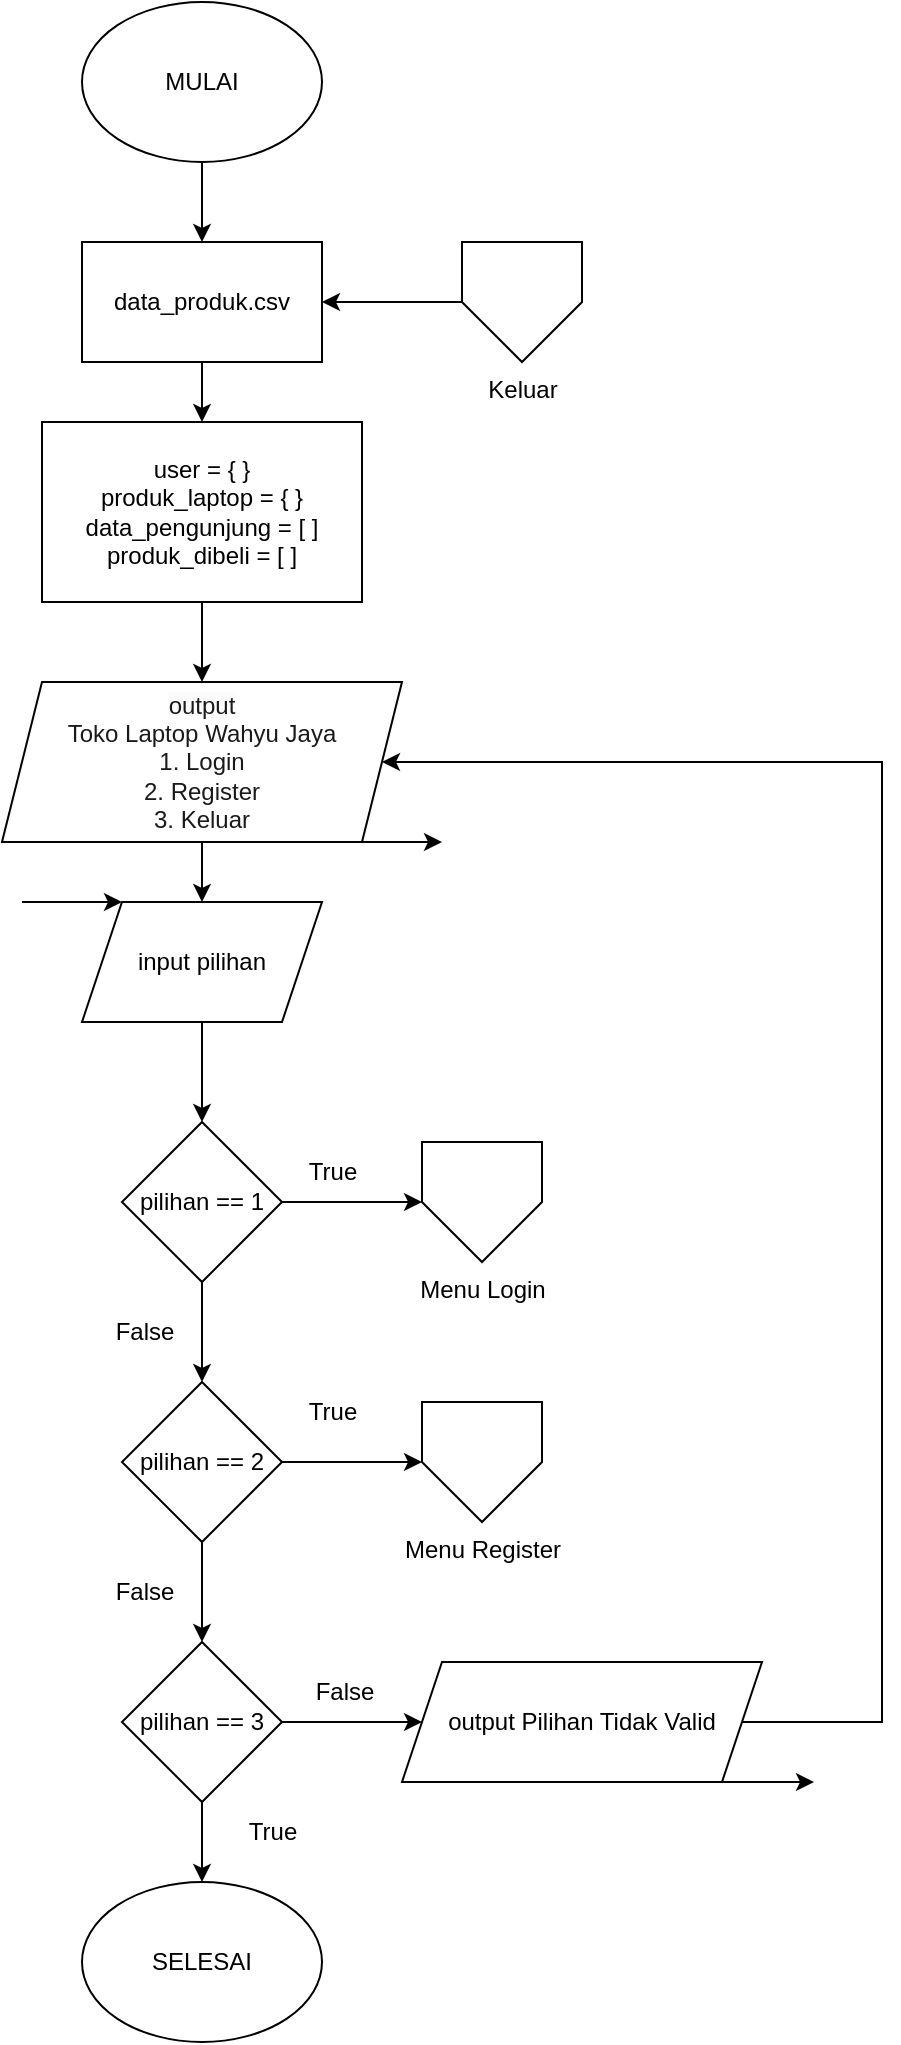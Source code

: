 <mxfile version="24.7.17" pages="5">
  <diagram id="Ppepw3-LbPvcImjnNrbY" name="Menu">
    <mxGraphModel dx="1434" dy="884" grid="1" gridSize="10" guides="1" tooltips="1" connect="1" arrows="1" fold="1" page="1" pageScale="1" pageWidth="827" pageHeight="1169" math="0" shadow="0">
      <root>
        <mxCell id="0" />
        <mxCell id="1" parent="0" />
        <mxCell id="YxrnEPGJCgeZDMKolP0I-2" value="" style="edgeStyle=orthogonalEdgeStyle;rounded=0;orthogonalLoop=1;jettySize=auto;html=1;" parent="1" source="9Ojk0m09XLGLgHVHWgcb-1" target="YxrnEPGJCgeZDMKolP0I-1" edge="1">
          <mxGeometry relative="1" as="geometry" />
        </mxCell>
        <mxCell id="9Ojk0m09XLGLgHVHWgcb-1" value="MULAI" style="ellipse;whiteSpace=wrap;html=1;" parent="1" vertex="1">
          <mxGeometry x="234" y="70" width="120" height="80" as="geometry" />
        </mxCell>
        <mxCell id="YxrnEPGJCgeZDMKolP0I-4" value="" style="edgeStyle=orthogonalEdgeStyle;rounded=0;orthogonalLoop=1;jettySize=auto;html=1;" parent="1" source="YxrnEPGJCgeZDMKolP0I-1" target="YxrnEPGJCgeZDMKolP0I-3" edge="1">
          <mxGeometry relative="1" as="geometry" />
        </mxCell>
        <mxCell id="YxrnEPGJCgeZDMKolP0I-1" value="data_produk.csv" style="whiteSpace=wrap;html=1;" parent="1" vertex="1">
          <mxGeometry x="234" y="190" width="120" height="60" as="geometry" />
        </mxCell>
        <mxCell id="Z30olItpPF97S_K4p14k-2" value="" style="edgeStyle=orthogonalEdgeStyle;rounded=0;orthogonalLoop=1;jettySize=auto;html=1;" parent="1" source="YxrnEPGJCgeZDMKolP0I-3" target="Z30olItpPF97S_K4p14k-1" edge="1">
          <mxGeometry relative="1" as="geometry" />
        </mxCell>
        <mxCell id="YxrnEPGJCgeZDMKolP0I-3" value="user = { }&lt;br&gt;produk_laptop = { }&lt;br&gt;data_pengunjung = [ ]&lt;br&gt;produk_dibeli = [ ]" style="whiteSpace=wrap;html=1;" parent="1" vertex="1">
          <mxGeometry x="214" y="280" width="160" height="90" as="geometry" />
        </mxCell>
        <mxCell id="Z30olItpPF97S_K4p14k-4" value="" style="edgeStyle=orthogonalEdgeStyle;rounded=0;orthogonalLoop=1;jettySize=auto;html=1;" parent="1" source="Z30olItpPF97S_K4p14k-1" target="Z30olItpPF97S_K4p14k-3" edge="1">
          <mxGeometry relative="1" as="geometry" />
        </mxCell>
        <mxCell id="Z30olItpPF97S_K4p14k-1" value="&lt;div&gt;&lt;span style=&quot;color: rgb(26, 26, 26); font-family: Helvetica; font-size: 12px; font-style: normal; font-variant-ligatures: normal; font-variant-caps: normal; font-weight: 400; letter-spacing: normal; orphans: 2; text-align: center; text-indent: 0px; text-transform: none; widows: 2; word-spacing: 0px; -webkit-text-stroke-width: 0px; white-space: normal; background-color: rgb(251, 251, 251); text-decoration-thickness: initial; text-decoration-style: initial; text-decoration-color: initial; display: inline !important; float: none;&quot;&gt;output&lt;/span&gt;&lt;/div&gt;&lt;font color=&quot;#1a1a1a&quot;&gt;Toko Laptop Wahyu Jaya&lt;/font&gt;&lt;div&gt;&lt;font color=&quot;#1a1a1a&quot;&gt;1. Login&lt;/font&gt;&lt;/div&gt;&lt;div&gt;&lt;font color=&quot;#1a1a1a&quot;&gt;2. Register&lt;/font&gt;&lt;/div&gt;&lt;div&gt;&lt;font color=&quot;#1a1a1a&quot;&gt;3. Keluar&lt;/font&gt;&lt;/div&gt;" style="shape=parallelogram;perimeter=parallelogramPerimeter;whiteSpace=wrap;html=1;fixedSize=1;" parent="1" vertex="1">
          <mxGeometry x="194" y="410" width="200" height="80" as="geometry" />
        </mxCell>
        <mxCell id="6q-vh6KvoyNKzz8FKpHc-2" value="" style="edgeStyle=orthogonalEdgeStyle;rounded=0;orthogonalLoop=1;jettySize=auto;html=1;" parent="1" source="Z30olItpPF97S_K4p14k-3" target="6q-vh6KvoyNKzz8FKpHc-1" edge="1">
          <mxGeometry relative="1" as="geometry" />
        </mxCell>
        <mxCell id="Z30olItpPF97S_K4p14k-3" value="input pilihan" style="shape=parallelogram;perimeter=parallelogramPerimeter;whiteSpace=wrap;html=1;fixedSize=1;" parent="1" vertex="1">
          <mxGeometry x="234" y="520" width="120" height="60" as="geometry" />
        </mxCell>
        <mxCell id="6q-vh6KvoyNKzz8FKpHc-4" value="" style="edgeStyle=orthogonalEdgeStyle;rounded=0;orthogonalLoop=1;jettySize=auto;html=1;" parent="1" source="6q-vh6KvoyNKzz8FKpHc-1" target="6q-vh6KvoyNKzz8FKpHc-3" edge="1">
          <mxGeometry relative="1" as="geometry" />
        </mxCell>
        <mxCell id="_hfp5p9_wgSst-YcGQoe-7" style="edgeStyle=orthogonalEdgeStyle;rounded=0;orthogonalLoop=1;jettySize=auto;html=1;entryX=0;entryY=0.5;entryDx=0;entryDy=0;" parent="1" source="6q-vh6KvoyNKzz8FKpHc-1" target="_hfp5p9_wgSst-YcGQoe-1" edge="1">
          <mxGeometry relative="1" as="geometry" />
        </mxCell>
        <mxCell id="6q-vh6KvoyNKzz8FKpHc-1" value="pilihan == 1" style="rhombus;whiteSpace=wrap;html=1;" parent="1" vertex="1">
          <mxGeometry x="254" y="630" width="80" height="80" as="geometry" />
        </mxCell>
        <mxCell id="6q-vh6KvoyNKzz8FKpHc-6" value="" style="edgeStyle=orthogonalEdgeStyle;rounded=0;orthogonalLoop=1;jettySize=auto;html=1;" parent="1" source="6q-vh6KvoyNKzz8FKpHc-3" target="6q-vh6KvoyNKzz8FKpHc-5" edge="1">
          <mxGeometry relative="1" as="geometry" />
        </mxCell>
        <mxCell id="_hfp5p9_wgSst-YcGQoe-9" value="" style="edgeStyle=orthogonalEdgeStyle;rounded=0;orthogonalLoop=1;jettySize=auto;html=1;" parent="1" source="6q-vh6KvoyNKzz8FKpHc-3" target="_hfp5p9_wgSst-YcGQoe-2" edge="1">
          <mxGeometry relative="1" as="geometry" />
        </mxCell>
        <mxCell id="6q-vh6KvoyNKzz8FKpHc-3" value="pilihan == 2" style="rhombus;whiteSpace=wrap;html=1;" parent="1" vertex="1">
          <mxGeometry x="254" y="760" width="80" height="80" as="geometry" />
        </mxCell>
        <mxCell id="Qn4LqlPPCp_WEiM8b9J_-2" style="edgeStyle=orthogonalEdgeStyle;rounded=0;orthogonalLoop=1;jettySize=auto;html=1;entryX=0.5;entryY=0;entryDx=0;entryDy=0;" parent="1" source="6q-vh6KvoyNKzz8FKpHc-5" target="Qn4LqlPPCp_WEiM8b9J_-1" edge="1">
          <mxGeometry relative="1" as="geometry" />
        </mxCell>
        <mxCell id="_hfp5p9_wgSst-YcGQoe-6" value="" style="edgeStyle=orthogonalEdgeStyle;rounded=0;orthogonalLoop=1;jettySize=auto;html=1;" parent="1" source="6q-vh6KvoyNKzz8FKpHc-5" target="_hfp5p9_wgSst-YcGQoe-5" edge="1">
          <mxGeometry relative="1" as="geometry" />
        </mxCell>
        <mxCell id="6q-vh6KvoyNKzz8FKpHc-5" value="pilihan == 3" style="rhombus;whiteSpace=wrap;html=1;" parent="1" vertex="1">
          <mxGeometry x="254" y="890" width="80" height="80" as="geometry" />
        </mxCell>
        <mxCell id="Qn4LqlPPCp_WEiM8b9J_-1" value="SELESAI" style="ellipse;whiteSpace=wrap;html=1;" parent="1" vertex="1">
          <mxGeometry x="234" y="1010" width="120" height="80" as="geometry" />
        </mxCell>
        <UserObject label="Menu Login" link="data:page/id,aXX_3uRQS0c1dJJXeaqK" id="_hfp5p9_wgSst-YcGQoe-1">
          <mxCell style="verticalLabelPosition=bottom;verticalAlign=top;html=1;shape=offPageConnector;rounded=0;size=0.5;" parent="1" vertex="1">
            <mxGeometry x="404" y="640" width="60" height="60" as="geometry" />
          </mxCell>
        </UserObject>
        <UserObject label="Menu Register" link="data:page/id,Q6nAseuVgtJ2-05lgFqx" id="_hfp5p9_wgSst-YcGQoe-2">
          <mxCell style="verticalLabelPosition=bottom;verticalAlign=top;html=1;shape=offPageConnector;rounded=0;size=0.5;" parent="1" vertex="1">
            <mxGeometry x="404" y="770" width="60" height="60" as="geometry" />
          </mxCell>
        </UserObject>
        <mxCell id="_hfp5p9_wgSst-YcGQoe-14" style="edgeStyle=orthogonalEdgeStyle;rounded=0;orthogonalLoop=1;jettySize=auto;html=1;entryX=1;entryY=0.5;entryDx=0;entryDy=0;" parent="1" source="_hfp5p9_wgSst-YcGQoe-5" target="Z30olItpPF97S_K4p14k-1" edge="1">
          <mxGeometry relative="1" as="geometry">
            <Array as="points">
              <mxPoint x="634" y="930" />
              <mxPoint x="634" y="450" />
            </Array>
          </mxGeometry>
        </mxCell>
        <mxCell id="_hfp5p9_wgSst-YcGQoe-5" value="output Pilihan Tidak Valid" style="shape=parallelogram;perimeter=parallelogramPerimeter;whiteSpace=wrap;html=1;fixedSize=1;" parent="1" vertex="1">
          <mxGeometry x="394" y="900" width="180" height="60" as="geometry" />
        </mxCell>
        <mxCell id="_hfp5p9_wgSst-YcGQoe-11" value="" style="edgeStyle=orthogonalEdgeStyle;rounded=0;orthogonalLoop=1;jettySize=auto;html=1;" parent="1" source="_hfp5p9_wgSst-YcGQoe-10" target="YxrnEPGJCgeZDMKolP0I-1" edge="1">
          <mxGeometry relative="1" as="geometry" />
        </mxCell>
        <mxCell id="_hfp5p9_wgSst-YcGQoe-10" value="Keluar" style="verticalLabelPosition=bottom;verticalAlign=top;html=1;shape=offPageConnector;rounded=0;size=0.5;" parent="1" vertex="1">
          <mxGeometry x="424" y="190" width="60" height="60" as="geometry" />
        </mxCell>
        <mxCell id="anUaDzjNkdIKYZe3ulC4-1" value="True" style="text;html=1;align=center;verticalAlign=middle;resizable=0;points=[];autosize=1;strokeColor=none;fillColor=none;" parent="1" vertex="1">
          <mxGeometry x="334" y="640" width="50" height="30" as="geometry" />
        </mxCell>
        <mxCell id="anUaDzjNkdIKYZe3ulC4-2" value="True" style="text;html=1;align=center;verticalAlign=middle;resizable=0;points=[];autosize=1;strokeColor=none;fillColor=none;" parent="1" vertex="1">
          <mxGeometry x="334" y="760" width="50" height="30" as="geometry" />
        </mxCell>
        <mxCell id="anUaDzjNkdIKYZe3ulC4-3" value="True" style="text;html=1;align=center;verticalAlign=middle;resizable=0;points=[];autosize=1;strokeColor=none;fillColor=none;" parent="1" vertex="1">
          <mxGeometry x="304" y="970" width="50" height="30" as="geometry" />
        </mxCell>
        <mxCell id="anUaDzjNkdIKYZe3ulC4-4" value="False" style="text;html=1;align=center;verticalAlign=middle;resizable=0;points=[];autosize=1;strokeColor=none;fillColor=none;" parent="1" vertex="1">
          <mxGeometry x="340" y="900" width="50" height="30" as="geometry" />
        </mxCell>
        <mxCell id="anUaDzjNkdIKYZe3ulC4-5" value="False" style="text;html=1;align=center;verticalAlign=middle;resizable=0;points=[];autosize=1;strokeColor=none;fillColor=none;" parent="1" vertex="1">
          <mxGeometry x="240" y="850" width="50" height="30" as="geometry" />
        </mxCell>
        <mxCell id="anUaDzjNkdIKYZe3ulC4-6" value="False" style="text;html=1;align=center;verticalAlign=middle;resizable=0;points=[];autosize=1;strokeColor=none;fillColor=none;" parent="1" vertex="1">
          <mxGeometry x="240" y="720" width="50" height="30" as="geometry" />
        </mxCell>
        <mxCell id="NVVcCT0VstcyTDXH8HPG-3" value="" style="endArrow=classic;html=1;rounded=0;" parent="1" edge="1">
          <mxGeometry width="50" height="50" relative="1" as="geometry">
            <mxPoint x="364" y="490" as="sourcePoint" />
            <mxPoint x="414" y="490" as="targetPoint" />
          </mxGeometry>
        </mxCell>
        <mxCell id="NVVcCT0VstcyTDXH8HPG-4" value="" style="endArrow=classic;html=1;rounded=0;" parent="1" edge="1">
          <mxGeometry width="50" height="50" relative="1" as="geometry">
            <mxPoint x="550" y="960" as="sourcePoint" />
            <mxPoint x="600" y="960" as="targetPoint" />
          </mxGeometry>
        </mxCell>
        <mxCell id="NVVcCT0VstcyTDXH8HPG-5" value="" style="endArrow=classic;html=1;rounded=0;" parent="1" edge="1">
          <mxGeometry width="50" height="50" relative="1" as="geometry">
            <mxPoint x="204" y="520" as="sourcePoint" />
            <mxPoint x="254" y="520" as="targetPoint" />
          </mxGeometry>
        </mxCell>
      </root>
    </mxGraphModel>
  </diagram>
  <diagram id="aXX_3uRQS0c1dJJXeaqK" name="Menu Login">
    <mxGraphModel dx="1434" dy="884" grid="1" gridSize="10" guides="1" tooltips="1" connect="1" arrows="1" fold="1" page="1" pageScale="1" pageWidth="827" pageHeight="1169" math="0" shadow="0">
      <root>
        <mxCell id="0" />
        <mxCell id="1" parent="0" />
        <mxCell id="aqHXTWIjIyDQoE5fXCBm-2" value="" style="edgeStyle=orthogonalEdgeStyle;rounded=0;orthogonalLoop=1;jettySize=auto;html=1;" parent="1" source="lcy9MB16AKt9JPZgR5hL-1" target="aqHXTWIjIyDQoE5fXCBm-1" edge="1">
          <mxGeometry relative="1" as="geometry" />
        </mxCell>
        <mxCell id="lcy9MB16AKt9JPZgR5hL-1" value="Menu Login" style="verticalLabelPosition=bottom;verticalAlign=top;html=1;shape=offPageConnector;rounded=0;size=0.5;" parent="1" vertex="1">
          <mxGeometry x="384" y="50" width="60" height="60" as="geometry" />
        </mxCell>
        <mxCell id="aqHXTWIjIyDQoE5fXCBm-4" value="" style="edgeStyle=orthogonalEdgeStyle;rounded=0;orthogonalLoop=1;jettySize=auto;html=1;" parent="1" source="aqHXTWIjIyDQoE5fXCBm-1" target="aqHXTWIjIyDQoE5fXCBm-3" edge="1">
          <mxGeometry relative="1" as="geometry" />
        </mxCell>
        <mxCell id="aqHXTWIjIyDQoE5fXCBm-1" value="input username&lt;div&gt;dan password&lt;/div&gt;" style="shape=parallelogram;perimeter=parallelogramPerimeter;whiteSpace=wrap;html=1;fixedSize=1;verticalAlign=middle;rounded=0;" parent="1" vertex="1">
          <mxGeometry x="341" y="190" width="146" height="50" as="geometry" />
        </mxCell>
        <mxCell id="BLQ5_N7KAGqowW06wOY5-2" style="edgeStyle=orthogonalEdgeStyle;rounded=0;orthogonalLoop=1;jettySize=auto;html=1;entryX=0.5;entryY=0;entryDx=0;entryDy=0;" parent="1" source="aqHXTWIjIyDQoE5fXCBm-3" target="BLQ5_N7KAGqowW06wOY5-1" edge="1">
          <mxGeometry relative="1" as="geometry" />
        </mxCell>
        <mxCell id="DD-UQ3BNaZJbgGI74_1h-2" value="" style="edgeStyle=orthogonalEdgeStyle;rounded=0;orthogonalLoop=1;jettySize=auto;html=1;" parent="1" source="aqHXTWIjIyDQoE5fXCBm-3" target="DD-UQ3BNaZJbgGI74_1h-1" edge="1">
          <mxGeometry relative="1" as="geometry" />
        </mxCell>
        <mxCell id="aqHXTWIjIyDQoE5fXCBm-3" value="username&lt;div&gt;dan password&amp;nbsp;&lt;/div&gt;&lt;div&gt;== benar&lt;/div&gt;" style="rhombus;whiteSpace=wrap;html=1;verticalAlign=middle;rounded=0;align=center;" parent="1" vertex="1">
          <mxGeometry x="357" y="280" width="114" height="110" as="geometry" />
        </mxCell>
        <UserObject label="Keluar" link="data:page/id,Ppepw3-LbPvcImjnNrbY" id="BLQ5_N7KAGqowW06wOY5-1">
          <mxCell style="verticalLabelPosition=bottom;verticalAlign=top;html=1;shape=offPageConnector;rounded=0;size=0.5;" parent="1" vertex="1">
            <mxGeometry x="270" y="420" width="60" height="60" as="geometry" />
          </mxCell>
        </UserObject>
        <mxCell id="DD-UQ3BNaZJbgGI74_1h-5" style="edgeStyle=orthogonalEdgeStyle;rounded=0;orthogonalLoop=1;jettySize=auto;html=1;entryX=0.5;entryY=0;entryDx=0;entryDy=0;" parent="1" source="DD-UQ3BNaZJbgGI74_1h-1" target="DD-UQ3BNaZJbgGI74_1h-3" edge="1">
          <mxGeometry relative="1" as="geometry" />
        </mxCell>
        <mxCell id="DD-UQ3BNaZJbgGI74_1h-6" style="edgeStyle=orthogonalEdgeStyle;rounded=0;orthogonalLoop=1;jettySize=auto;html=1;entryX=0.5;entryY=0;entryDx=0;entryDy=0;" parent="1" source="DD-UQ3BNaZJbgGI74_1h-1" target="DD-UQ3BNaZJbgGI74_1h-4" edge="1">
          <mxGeometry relative="1" as="geometry" />
        </mxCell>
        <mxCell id="DD-UQ3BNaZJbgGI74_1h-1" value="role == admin" style="rhombus;whiteSpace=wrap;html=1;rounded=0;" parent="1" vertex="1">
          <mxGeometry x="480" y="400" width="105" height="100" as="geometry" />
        </mxCell>
        <UserObject label="Menu Pengunjung" link="data:page/id,_QCLgHT5kvrmZzHtBOiI" id="DD-UQ3BNaZJbgGI74_1h-3">
          <mxCell style="verticalLabelPosition=bottom;verticalAlign=top;html=1;shape=offPageConnector;rounded=0;size=0.5;" parent="1" vertex="1">
            <mxGeometry x="384" y="530" width="60" height="60" as="geometry" />
          </mxCell>
        </UserObject>
        <UserObject label="Menu Admin" link="data:page/id,6Aa2D9B144CTXmlu4uMK" id="DD-UQ3BNaZJbgGI74_1h-4">
          <mxCell style="verticalLabelPosition=bottom;verticalAlign=top;html=1;shape=offPageConnector;rounded=0;size=0.5;" parent="1" vertex="1">
            <mxGeometry x="610" y="530" width="60" height="60" as="geometry" />
          </mxCell>
        </UserObject>
        <mxCell id="VwQDNsrBSggYNj7qLw_k-1" value="True" style="text;html=1;align=center;verticalAlign=middle;resizable=0;points=[];autosize=1;strokeColor=none;fillColor=none;" parent="1" vertex="1">
          <mxGeometry x="585" y="420" width="50" height="30" as="geometry" />
        </mxCell>
        <mxCell id="VwQDNsrBSggYNj7qLw_k-3" value="True" style="text;html=1;align=center;verticalAlign=middle;resizable=0;points=[];autosize=1;strokeColor=none;fillColor=none;" parent="1" vertex="1">
          <mxGeometry x="471" y="310" width="50" height="30" as="geometry" />
        </mxCell>
        <mxCell id="VwQDNsrBSggYNj7qLw_k-4" value="False" style="text;html=1;align=center;verticalAlign=middle;resizable=0;points=[];autosize=1;strokeColor=none;fillColor=none;" parent="1" vertex="1">
          <mxGeometry x="421" y="420" width="50" height="30" as="geometry" />
        </mxCell>
        <mxCell id="VwQDNsrBSggYNj7qLw_k-5" value="False" style="text;html=1;align=center;verticalAlign=middle;resizable=0;points=[];autosize=1;strokeColor=none;fillColor=none;" parent="1" vertex="1">
          <mxGeometry x="310" y="310" width="50" height="30" as="geometry" />
        </mxCell>
        <mxCell id="aeu33ZxdeeNFLqlQMtr8-1" value="" style="endArrow=classic;html=1;rounded=0;" parent="1" edge="1">
          <mxGeometry width="50" height="50" relative="1" as="geometry">
            <mxPoint x="310" y="190" as="sourcePoint" />
            <mxPoint x="360" y="190" as="targetPoint" />
          </mxGeometry>
        </mxCell>
      </root>
    </mxGraphModel>
  </diagram>
  <diagram id="6Aa2D9B144CTXmlu4uMK" name="Menu Admin">
    <mxGraphModel dx="819" dy="505" grid="1" gridSize="10" guides="1" tooltips="1" connect="1" arrows="1" fold="1" page="1" pageScale="1" pageWidth="1169" pageHeight="1654" math="0" shadow="0">
      <root>
        <mxCell id="0" />
        <mxCell id="1" parent="0" />
        <mxCell id="5zjjRSCP-i59bWXKMrUR-3" value="" style="edgeStyle=orthogonalEdgeStyle;rounded=0;orthogonalLoop=1;jettySize=auto;html=1;" parent="1" source="5zjjRSCP-i59bWXKMrUR-1" target="5zjjRSCP-i59bWXKMrUR-2" edge="1">
          <mxGeometry relative="1" as="geometry" />
        </mxCell>
        <mxCell id="5zjjRSCP-i59bWXKMrUR-1" value="Menu Admin" style="verticalLabelPosition=bottom;verticalAlign=top;html=1;shape=offPageConnector;rounded=0;size=0.5;" parent="1" vertex="1">
          <mxGeometry x="302" y="160" width="60" height="60" as="geometry" />
        </mxCell>
        <mxCell id="V9mrj6ashrmgGlAjRdZL-2" value="" style="edgeStyle=orthogonalEdgeStyle;rounded=0;orthogonalLoop=1;jettySize=auto;html=1;" parent="1" source="5zjjRSCP-i59bWXKMrUR-2" target="V9mrj6ashrmgGlAjRdZL-1" edge="1">
          <mxGeometry relative="1" as="geometry" />
        </mxCell>
        <mxCell id="5zjjRSCP-i59bWXKMrUR-2" value="&lt;span style=&quot;color: rgb(26, 26, 26);&quot;&gt;output&amp;nbsp;&lt;/span&gt;&lt;div&gt;&lt;span style=&quot;color: rgb(26, 26, 26);&quot;&gt;Toko Laptop Wahyu Jaya&lt;/span&gt;&lt;div style=&quot;color: rgb(26, 26, 26);&quot;&gt;1. Tampilkan Produk&lt;/div&gt;&lt;div style=&quot;color: rgb(26, 26, 26);&quot;&gt;2. Tambah Produk&lt;/div&gt;&lt;div style=&quot;color: rgb(26, 26, 26);&quot;&gt;3. Ubah Produk&lt;/div&gt;&lt;div style=&quot;color: rgb(26, 26, 26);&quot;&gt;4. Hapus Produk&lt;/div&gt;&lt;div style=&quot;color: rgb(26, 26, 26);&quot;&gt;5. Tampilkan Total Harga&lt;/div&gt;&lt;div style=&quot;color: rgb(26, 26, 26);&quot;&gt;6. Tampilkan Data User&lt;/div&gt;&lt;div style=&quot;color: rgb(26, 26, 26);&quot;&gt;7. Keluar&lt;/div&gt;&lt;/div&gt;" style="shape=parallelogram;perimeter=parallelogramPerimeter;whiteSpace=wrap;html=1;fixedSize=1;verticalAlign=middle;rounded=0;" parent="1" vertex="1">
          <mxGeometry x="210" y="260" width="244" height="140" as="geometry" />
        </mxCell>
        <mxCell id="V9mrj6ashrmgGlAjRdZL-4" value="" style="edgeStyle=orthogonalEdgeStyle;rounded=0;orthogonalLoop=1;jettySize=auto;html=1;" parent="1" source="V9mrj6ashrmgGlAjRdZL-1" target="V9mrj6ashrmgGlAjRdZL-3" edge="1">
          <mxGeometry relative="1" as="geometry" />
        </mxCell>
        <mxCell id="V9mrj6ashrmgGlAjRdZL-1" value="input pilih" style="shape=parallelogram;perimeter=parallelogramPerimeter;whiteSpace=wrap;html=1;fixedSize=1;rounded=0;" parent="1" vertex="1">
          <mxGeometry x="272" y="430" width="120" height="60" as="geometry" />
        </mxCell>
        <mxCell id="V9mrj6ashrmgGlAjRdZL-6" value="" style="edgeStyle=orthogonalEdgeStyle;rounded=0;orthogonalLoop=1;jettySize=auto;html=1;" parent="1" source="V9mrj6ashrmgGlAjRdZL-3" target="V9mrj6ashrmgGlAjRdZL-5" edge="1">
          <mxGeometry relative="1" as="geometry" />
        </mxCell>
        <mxCell id="v9ZQuhDnweF4VOt7jelu-2" value="" style="edgeStyle=orthogonalEdgeStyle;rounded=0;orthogonalLoop=1;jettySize=auto;html=1;" parent="1" source="V9mrj6ashrmgGlAjRdZL-3" target="v9ZQuhDnweF4VOt7jelu-1" edge="1">
          <mxGeometry relative="1" as="geometry" />
        </mxCell>
        <mxCell id="V9mrj6ashrmgGlAjRdZL-3" value="pilih == 1" style="rhombus;whiteSpace=wrap;html=1;rounded=0;" parent="1" vertex="1">
          <mxGeometry x="292" y="530" width="80" height="80" as="geometry" />
        </mxCell>
        <mxCell id="V9mrj6ashrmgGlAjRdZL-8" value="" style="edgeStyle=orthogonalEdgeStyle;rounded=0;orthogonalLoop=1;jettySize=auto;html=1;" parent="1" source="V9mrj6ashrmgGlAjRdZL-5" target="V9mrj6ashrmgGlAjRdZL-7" edge="1">
          <mxGeometry relative="1" as="geometry" />
        </mxCell>
        <mxCell id="ZB8Mq4B_J29t4vf9Ay9v-2" value="" style="edgeStyle=orthogonalEdgeStyle;rounded=0;orthogonalLoop=1;jettySize=auto;html=1;" parent="1" source="V9mrj6ashrmgGlAjRdZL-5" target="ZB8Mq4B_J29t4vf9Ay9v-1" edge="1">
          <mxGeometry relative="1" as="geometry" />
        </mxCell>
        <mxCell id="V9mrj6ashrmgGlAjRdZL-5" value="pilih == 2" style="rhombus;whiteSpace=wrap;html=1;rounded=0;" parent="1" vertex="1">
          <mxGeometry x="292" y="640" width="80" height="80" as="geometry" />
        </mxCell>
        <mxCell id="V9mrj6ashrmgGlAjRdZL-10" value="" style="edgeStyle=orthogonalEdgeStyle;rounded=0;orthogonalLoop=1;jettySize=auto;html=1;" parent="1" source="V9mrj6ashrmgGlAjRdZL-7" target="V9mrj6ashrmgGlAjRdZL-9" edge="1">
          <mxGeometry relative="1" as="geometry" />
        </mxCell>
        <mxCell id="3InUI1yL7p6HM74RmMMd-3" value="" style="edgeStyle=orthogonalEdgeStyle;rounded=0;orthogonalLoop=1;jettySize=auto;html=1;" parent="1" source="V9mrj6ashrmgGlAjRdZL-7" target="3InUI1yL7p6HM74RmMMd-1" edge="1">
          <mxGeometry relative="1" as="geometry" />
        </mxCell>
        <mxCell id="V9mrj6ashrmgGlAjRdZL-7" value="pilih == 3" style="rhombus;whiteSpace=wrap;html=1;rounded=0;" parent="1" vertex="1">
          <mxGeometry x="292" y="760" width="80" height="80" as="geometry" />
        </mxCell>
        <mxCell id="V9mrj6ashrmgGlAjRdZL-12" value="" style="edgeStyle=orthogonalEdgeStyle;rounded=0;orthogonalLoop=1;jettySize=auto;html=1;" parent="1" source="V9mrj6ashrmgGlAjRdZL-9" target="V9mrj6ashrmgGlAjRdZL-11" edge="1">
          <mxGeometry relative="1" as="geometry" />
        </mxCell>
        <mxCell id="XNcOSbIfsWHbKlNUeAfB-2" value="" style="edgeStyle=orthogonalEdgeStyle;rounded=0;orthogonalLoop=1;jettySize=auto;html=1;" parent="1" source="V9mrj6ashrmgGlAjRdZL-9" target="XNcOSbIfsWHbKlNUeAfB-1" edge="1">
          <mxGeometry relative="1" as="geometry" />
        </mxCell>
        <mxCell id="V9mrj6ashrmgGlAjRdZL-9" value="pilih == 4" style="rhombus;whiteSpace=wrap;html=1;rounded=0;" parent="1" vertex="1">
          <mxGeometry x="292" y="880" width="80" height="80" as="geometry" />
        </mxCell>
        <mxCell id="V9mrj6ashrmgGlAjRdZL-14" value="" style="edgeStyle=orthogonalEdgeStyle;rounded=0;orthogonalLoop=1;jettySize=auto;html=1;" parent="1" source="V9mrj6ashrmgGlAjRdZL-11" target="V9mrj6ashrmgGlAjRdZL-13" edge="1">
          <mxGeometry relative="1" as="geometry" />
        </mxCell>
        <mxCell id="fRVKsKZD68RTsNuhViUt-3" value="" style="edgeStyle=orthogonalEdgeStyle;rounded=0;orthogonalLoop=1;jettySize=auto;html=1;" parent="1" source="V9mrj6ashrmgGlAjRdZL-11" target="fRVKsKZD68RTsNuhViUt-1" edge="1">
          <mxGeometry relative="1" as="geometry" />
        </mxCell>
        <mxCell id="V9mrj6ashrmgGlAjRdZL-11" value="pilih == 5" style="rhombus;whiteSpace=wrap;html=1;rounded=0;" parent="1" vertex="1">
          <mxGeometry x="292" y="990" width="80" height="80" as="geometry" />
        </mxCell>
        <mxCell id="V9mrj6ashrmgGlAjRdZL-16" value="" style="edgeStyle=orthogonalEdgeStyle;rounded=0;orthogonalLoop=1;jettySize=auto;html=1;" parent="1" source="V9mrj6ashrmgGlAjRdZL-13" target="V9mrj6ashrmgGlAjRdZL-15" edge="1">
          <mxGeometry relative="1" as="geometry" />
        </mxCell>
        <mxCell id="af3qQbdk4KaNDmnxZaO7-2" value="" style="edgeStyle=orthogonalEdgeStyle;rounded=0;orthogonalLoop=1;jettySize=auto;html=1;" parent="1" source="V9mrj6ashrmgGlAjRdZL-13" target="af3qQbdk4KaNDmnxZaO7-1" edge="1">
          <mxGeometry relative="1" as="geometry" />
        </mxCell>
        <mxCell id="V9mrj6ashrmgGlAjRdZL-13" value="pilih == 6" style="rhombus;whiteSpace=wrap;html=1;rounded=0;" parent="1" vertex="1">
          <mxGeometry x="292" y="1100" width="80" height="80" as="geometry" />
        </mxCell>
        <mxCell id="7gFW0YL23juP8Y2zbS9i-2" value="" style="edgeStyle=orthogonalEdgeStyle;rounded=0;orthogonalLoop=1;jettySize=auto;html=1;" parent="1" source="V9mrj6ashrmgGlAjRdZL-15" target="7gFW0YL23juP8Y2zbS9i-1" edge="1">
          <mxGeometry relative="1" as="geometry" />
        </mxCell>
        <mxCell id="7gFW0YL23juP8Y2zbS9i-4" value="" style="edgeStyle=orthogonalEdgeStyle;rounded=0;orthogonalLoop=1;jettySize=auto;html=1;" parent="1" source="V9mrj6ashrmgGlAjRdZL-15" target="7gFW0YL23juP8Y2zbS9i-3" edge="1">
          <mxGeometry relative="1" as="geometry" />
        </mxCell>
        <mxCell id="V9mrj6ashrmgGlAjRdZL-15" value="pilih == 7" style="rhombus;whiteSpace=wrap;html=1;rounded=0;" parent="1" vertex="1">
          <mxGeometry x="292" y="1215" width="80" height="80" as="geometry" />
        </mxCell>
        <mxCell id="v9ZQuhDnweF4VOt7jelu-4" value="" style="edgeStyle=orthogonalEdgeStyle;rounded=0;orthogonalLoop=1;jettySize=auto;html=1;" parent="1" source="v9ZQuhDnweF4VOt7jelu-1" target="v9ZQuhDnweF4VOt7jelu-3" edge="1">
          <mxGeometry relative="1" as="geometry" />
        </mxCell>
        <mxCell id="v9ZQuhDnweF4VOt7jelu-1" value="muat data_produk.csv" style="whiteSpace=wrap;html=1;rounded=0;" parent="1" vertex="1">
          <mxGeometry x="432" y="540" width="120" height="60" as="geometry" />
        </mxCell>
        <mxCell id="7gFW0YL23juP8Y2zbS9i-6" style="edgeStyle=orthogonalEdgeStyle;rounded=0;orthogonalLoop=1;jettySize=auto;html=1;" parent="1" source="v9ZQuhDnweF4VOt7jelu-3" edge="1">
          <mxGeometry relative="1" as="geometry">
            <mxPoint x="960" y="570" as="targetPoint" />
          </mxGeometry>
        </mxCell>
        <mxCell id="v9ZQuhDnweF4VOt7jelu-3" value="output&lt;div&gt;tampilkan&lt;/div&gt;&lt;div&gt;produk&lt;/div&gt;" style="shape=parallelogram;perimeter=parallelogramPerimeter;whiteSpace=wrap;html=1;fixedSize=1;rounded=0;" parent="1" vertex="1">
          <mxGeometry x="610" y="540" width="120" height="60" as="geometry" />
        </mxCell>
        <mxCell id="UR-6PELPSAYGIIxSZPpI-2" value="" style="edgeStyle=orthogonalEdgeStyle;rounded=0;orthogonalLoop=1;jettySize=auto;html=1;" parent="1" source="ZB8Mq4B_J29t4vf9Ay9v-1" target="UR-6PELPSAYGIIxSZPpI-1" edge="1">
          <mxGeometry relative="1" as="geometry" />
        </mxCell>
        <mxCell id="ZB8Mq4B_J29t4vf9Ay9v-1" value="input nama,&amp;nbsp;&lt;div&gt;merek, prosesor, vga&amp;nbsp;&lt;/div&gt;&lt;div&gt;dan harga produk&lt;/div&gt;" style="shape=parallelogram;perimeter=parallelogramPerimeter;whiteSpace=wrap;html=1;fixedSize=1;labelBackgroundColor=none;" parent="1" vertex="1">
          <mxGeometry x="419.5" y="650" width="145" height="60" as="geometry" />
        </mxCell>
        <mxCell id="2UPV0A9o3mNZyMVayFLn-2" value="" style="edgeStyle=orthogonalEdgeStyle;rounded=0;orthogonalLoop=1;jettySize=auto;html=1;" parent="1" source="UR-6PELPSAYGIIxSZPpI-1" target="2UPV0A9o3mNZyMVayFLn-1" edge="1">
          <mxGeometry relative="1" as="geometry" />
        </mxCell>
        <mxCell id="UR-6PELPSAYGIIxSZPpI-1" value="tambah produk" style="whiteSpace=wrap;html=1;labelBackgroundColor=none;" parent="1" vertex="1">
          <mxGeometry x="600" y="650" width="120" height="60" as="geometry" />
        </mxCell>
        <mxCell id="7gFW0YL23juP8Y2zbS9i-7" style="edgeStyle=orthogonalEdgeStyle;rounded=0;orthogonalLoop=1;jettySize=auto;html=1;" parent="1" source="2UPV0A9o3mNZyMVayFLn-1" edge="1">
          <mxGeometry relative="1" as="geometry">
            <mxPoint x="960" y="680" as="targetPoint" />
          </mxGeometry>
        </mxCell>
        <mxCell id="2UPV0A9o3mNZyMVayFLn-1" value="masukan ke&lt;div&gt;data_produk.csv&lt;/div&gt;" style="whiteSpace=wrap;html=1;labelBackgroundColor=none;" parent="1" vertex="1">
          <mxGeometry x="760" y="650" width="120" height="60" as="geometry" />
        </mxCell>
        <mxCell id="3InUI1yL7p6HM74RmMMd-4" value="" style="edgeStyle=orthogonalEdgeStyle;rounded=0;orthogonalLoop=1;jettySize=auto;html=1;" parent="1" source="3InUI1yL7p6HM74RmMMd-1" target="3InUI1yL7p6HM74RmMMd-2" edge="1">
          <mxGeometry relative="1" as="geometry" />
        </mxCell>
        <mxCell id="3InUI1yL7p6HM74RmMMd-1" value="input nomor produk,&amp;nbsp;&lt;div&gt;nama baru, merek baru, prosesor baru, vga baru,&amp;nbsp;&lt;/div&gt;&lt;div&gt;dan harga baru&lt;/div&gt;" style="shape=parallelogram;perimeter=parallelogramPerimeter;whiteSpace=wrap;html=1;fixedSize=1;labelBackgroundColor=none;" parent="1" vertex="1">
          <mxGeometry x="408" y="770" width="168" height="60" as="geometry" />
        </mxCell>
        <mxCell id="3InUI1yL7p6HM74RmMMd-6" value="" style="edgeStyle=orthogonalEdgeStyle;rounded=0;orthogonalLoop=1;jettySize=auto;html=1;" parent="1" source="3InUI1yL7p6HM74RmMMd-2" target="3InUI1yL7p6HM74RmMMd-5" edge="1">
          <mxGeometry relative="1" as="geometry" />
        </mxCell>
        <mxCell id="3InUI1yL7p6HM74RmMMd-2" value="ubah produk" style="rounded=0;whiteSpace=wrap;html=1;labelBackgroundColor=none;" parent="1" vertex="1">
          <mxGeometry x="610" y="770" width="120" height="60" as="geometry" />
        </mxCell>
        <mxCell id="7gFW0YL23juP8Y2zbS9i-8" style="edgeStyle=orthogonalEdgeStyle;rounded=0;orthogonalLoop=1;jettySize=auto;html=1;" parent="1" source="3InUI1yL7p6HM74RmMMd-5" edge="1">
          <mxGeometry relative="1" as="geometry">
            <mxPoint x="960" y="800" as="targetPoint" />
          </mxGeometry>
        </mxCell>
        <mxCell id="3InUI1yL7p6HM74RmMMd-5" value="&lt;div&gt;ubah&lt;/div&gt;&lt;div&gt;data_produk.csv&lt;/div&gt;" style="whiteSpace=wrap;html=1;labelBackgroundColor=none;" parent="1" vertex="1">
          <mxGeometry x="770" y="770" width="120" height="60" as="geometry" />
        </mxCell>
        <mxCell id="jJmDOmd0ZidxDTO9s0DZ-3" value="" style="edgeStyle=orthogonalEdgeStyle;rounded=0;orthogonalLoop=1;jettySize=auto;html=1;" parent="1" source="XNcOSbIfsWHbKlNUeAfB-1" target="jJmDOmd0ZidxDTO9s0DZ-1" edge="1">
          <mxGeometry relative="1" as="geometry" />
        </mxCell>
        <mxCell id="XNcOSbIfsWHbKlNUeAfB-1" value="output&lt;div&gt;tampilkan&lt;/div&gt;&lt;div&gt;produk&lt;/div&gt;" style="shape=parallelogram;perimeter=parallelogramPerimeter;whiteSpace=wrap;html=1;fixedSize=1;rounded=0;" parent="1" vertex="1">
          <mxGeometry x="419.5" y="890" width="120" height="60" as="geometry" />
        </mxCell>
        <mxCell id="jJmDOmd0ZidxDTO9s0DZ-4" value="" style="edgeStyle=orthogonalEdgeStyle;rounded=0;orthogonalLoop=1;jettySize=auto;html=1;" parent="1" source="jJmDOmd0ZidxDTO9s0DZ-1" target="jJmDOmd0ZidxDTO9s0DZ-2" edge="1">
          <mxGeometry relative="1" as="geometry" />
        </mxCell>
        <mxCell id="jJmDOmd0ZidxDTO9s0DZ-1" value="input nomor produk" style="shape=parallelogram;perimeter=parallelogramPerimeter;whiteSpace=wrap;html=1;fixedSize=1;labelBackgroundColor=none;" parent="1" vertex="1">
          <mxGeometry x="576" y="890" width="134" height="60" as="geometry" />
        </mxCell>
        <mxCell id="7gFW0YL23juP8Y2zbS9i-9" style="edgeStyle=orthogonalEdgeStyle;rounded=0;orthogonalLoop=1;jettySize=auto;html=1;" parent="1" source="jJmDOmd0ZidxDTO9s0DZ-2" edge="1">
          <mxGeometry relative="1" as="geometry">
            <mxPoint x="960" y="920" as="targetPoint" />
          </mxGeometry>
        </mxCell>
        <mxCell id="jJmDOmd0ZidxDTO9s0DZ-2" value="hapus produk dari&lt;div&gt;data_produk.csv&lt;/div&gt;" style="rounded=0;whiteSpace=wrap;html=1;labelBackgroundColor=none;" parent="1" vertex="1">
          <mxGeometry x="740" y="890" width="120" height="60" as="geometry" />
        </mxCell>
        <mxCell id="fRVKsKZD68RTsNuhViUt-4" value="" style="edgeStyle=orthogonalEdgeStyle;rounded=0;orthogonalLoop=1;jettySize=auto;html=1;" parent="1" source="fRVKsKZD68RTsNuhViUt-1" target="fRVKsKZD68RTsNuhViUt-2" edge="1">
          <mxGeometry relative="1" as="geometry" />
        </mxCell>
        <mxCell id="fRVKsKZD68RTsNuhViUt-1" value="hitung total harga" style="whiteSpace=wrap;html=1;labelBackgroundColor=none;" parent="1" vertex="1">
          <mxGeometry x="419.5" y="1000" width="120" height="60" as="geometry" />
        </mxCell>
        <mxCell id="7gFW0YL23juP8Y2zbS9i-10" style="edgeStyle=orthogonalEdgeStyle;rounded=0;orthogonalLoop=1;jettySize=auto;html=1;" parent="1" source="fRVKsKZD68RTsNuhViUt-2" edge="1">
          <mxGeometry relative="1" as="geometry">
            <mxPoint x="960" y="1030" as="targetPoint" />
          </mxGeometry>
        </mxCell>
        <mxCell id="fRVKsKZD68RTsNuhViUt-2" value="tampilkan&lt;div&gt;total harga&lt;/div&gt;" style="shape=parallelogram;perimeter=parallelogramPerimeter;whiteSpace=wrap;html=1;fixedSize=1;labelBackgroundColor=none;" parent="1" vertex="1">
          <mxGeometry x="576" y="1000" width="120" height="60" as="geometry" />
        </mxCell>
        <mxCell id="7gFW0YL23juP8Y2zbS9i-11" style="edgeStyle=orthogonalEdgeStyle;rounded=0;orthogonalLoop=1;jettySize=auto;html=1;" parent="1" source="af3qQbdk4KaNDmnxZaO7-1" edge="1">
          <mxGeometry relative="1" as="geometry">
            <mxPoint x="960" y="1140" as="targetPoint" />
          </mxGeometry>
        </mxCell>
        <mxCell id="af3qQbdk4KaNDmnxZaO7-1" value="output user dengan&lt;div&gt;role pengunjung&lt;/div&gt;" style="shape=parallelogram;perimeter=parallelogramPerimeter;whiteSpace=wrap;html=1;fixedSize=1;labelBackgroundColor=none;" parent="1" vertex="1">
          <mxGeometry x="408" y="1110" width="160" height="60" as="geometry" />
        </mxCell>
        <mxCell id="7gFW0YL23juP8Y2zbS9i-1" value="Keluar" style="verticalLabelPosition=bottom;verticalAlign=top;html=1;shape=offPageConnector;rounded=0;size=0.5;" parent="1" vertex="1">
          <mxGeometry x="432" y="1225" width="60" height="60" as="geometry" />
        </mxCell>
        <mxCell id="7gFW0YL23juP8Y2zbS9i-5" style="edgeStyle=orthogonalEdgeStyle;rounded=0;orthogonalLoop=1;jettySize=auto;html=1;entryX=1;entryY=0.5;entryDx=0;entryDy=0;" parent="1" source="7gFW0YL23juP8Y2zbS9i-3" target="5zjjRSCP-i59bWXKMrUR-2" edge="1">
          <mxGeometry relative="1" as="geometry">
            <Array as="points">
              <mxPoint x="960" y="1380" />
              <mxPoint x="960" y="330" />
            </Array>
          </mxGeometry>
        </mxCell>
        <mxCell id="7gFW0YL23juP8Y2zbS9i-3" value="output&lt;div&gt;Pilihan Tidak Valid&lt;/div&gt;" style="shape=parallelogram;perimeter=parallelogramPerimeter;whiteSpace=wrap;html=1;fixedSize=1;rounded=0;" parent="1" vertex="1">
          <mxGeometry x="263" y="1345" width="138" height="70" as="geometry" />
        </mxCell>
        <mxCell id="4QNl7b60HdKQs0alFOgw-1" value="True" style="text;html=1;align=center;verticalAlign=middle;resizable=0;points=[];autosize=1;strokeColor=none;fillColor=none;" parent="1" vertex="1">
          <mxGeometry x="369.5" y="540" width="50" height="30" as="geometry" />
        </mxCell>
        <mxCell id="4QNl7b60HdKQs0alFOgw-2" value="True" style="text;html=1;align=center;verticalAlign=middle;resizable=0;points=[];autosize=1;strokeColor=none;fillColor=none;" parent="1" vertex="1">
          <mxGeometry x="369.5" y="650" width="50" height="30" as="geometry" />
        </mxCell>
        <mxCell id="4QNl7b60HdKQs0alFOgw-3" value="True" style="text;html=1;align=center;verticalAlign=middle;resizable=0;points=[];autosize=1;strokeColor=none;fillColor=none;" parent="1" vertex="1">
          <mxGeometry x="369.5" y="770" width="50" height="30" as="geometry" />
        </mxCell>
        <mxCell id="4QNl7b60HdKQs0alFOgw-4" value="True" style="text;html=1;align=center;verticalAlign=middle;resizable=0;points=[];autosize=1;strokeColor=none;fillColor=none;" parent="1" vertex="1">
          <mxGeometry x="369.5" y="890" width="50" height="30" as="geometry" />
        </mxCell>
        <mxCell id="4QNl7b60HdKQs0alFOgw-5" value="True" style="text;html=1;align=center;verticalAlign=middle;resizable=0;points=[];autosize=1;strokeColor=none;fillColor=none;" parent="1" vertex="1">
          <mxGeometry x="369.5" y="1000" width="50" height="30" as="geometry" />
        </mxCell>
        <mxCell id="4QNl7b60HdKQs0alFOgw-6" value="True" style="text;html=1;align=center;verticalAlign=middle;resizable=0;points=[];autosize=1;strokeColor=none;fillColor=none;" parent="1" vertex="1">
          <mxGeometry x="365" y="1110" width="50" height="30" as="geometry" />
        </mxCell>
        <mxCell id="4QNl7b60HdKQs0alFOgw-7" value="True" style="text;html=1;align=center;verticalAlign=middle;resizable=0;points=[];autosize=1;strokeColor=none;fillColor=none;" parent="1" vertex="1">
          <mxGeometry x="365" y="1225" width="50" height="30" as="geometry" />
        </mxCell>
        <mxCell id="4QNl7b60HdKQs0alFOgw-8" value="False" style="text;html=1;align=center;verticalAlign=middle;resizable=0;points=[];autosize=1;strokeColor=none;fillColor=none;" parent="1" vertex="1">
          <mxGeometry x="330" y="1295" width="50" height="30" as="geometry" />
        </mxCell>
        <mxCell id="4QNl7b60HdKQs0alFOgw-9" value="False" style="text;html=1;align=center;verticalAlign=middle;resizable=0;points=[];autosize=1;strokeColor=none;fillColor=none;" parent="1" vertex="1">
          <mxGeometry x="330" y="1180" width="50" height="30" as="geometry" />
        </mxCell>
        <mxCell id="4QNl7b60HdKQs0alFOgw-10" value="False" style="text;html=1;align=center;verticalAlign=middle;resizable=0;points=[];autosize=1;strokeColor=none;fillColor=none;" parent="1" vertex="1">
          <mxGeometry x="330" y="1070" width="50" height="30" as="geometry" />
        </mxCell>
        <mxCell id="4QNl7b60HdKQs0alFOgw-11" value="False" style="text;html=1;align=center;verticalAlign=middle;resizable=0;points=[];autosize=1;strokeColor=none;fillColor=none;" parent="1" vertex="1">
          <mxGeometry x="330" y="960" width="50" height="30" as="geometry" />
        </mxCell>
        <mxCell id="4QNl7b60HdKQs0alFOgw-12" value="False" style="text;html=1;align=center;verticalAlign=middle;resizable=0;points=[];autosize=1;strokeColor=none;fillColor=none;" parent="1" vertex="1">
          <mxGeometry x="330" y="840" width="50" height="30" as="geometry" />
        </mxCell>
        <mxCell id="4QNl7b60HdKQs0alFOgw-13" value="False" style="text;html=1;align=center;verticalAlign=middle;resizable=0;points=[];autosize=1;strokeColor=none;fillColor=none;" parent="1" vertex="1">
          <mxGeometry x="330" y="720" width="50" height="30" as="geometry" />
        </mxCell>
        <mxCell id="4QNl7b60HdKQs0alFOgw-14" value="False" style="text;html=1;align=center;verticalAlign=middle;resizable=0;points=[];autosize=1;strokeColor=none;fillColor=none;" parent="1" vertex="1">
          <mxGeometry x="330" y="610" width="50" height="30" as="geometry" />
        </mxCell>
        <mxCell id="scWwLycU2bA6wqmVtXm6-1" value="" style="endArrow=classic;html=1;rounded=0;" parent="1" edge="1">
          <mxGeometry width="50" height="50" relative="1" as="geometry">
            <mxPoint x="432" y="400" as="sourcePoint" />
            <mxPoint x="482" y="400" as="targetPoint" />
          </mxGeometry>
        </mxCell>
        <mxCell id="scWwLycU2bA6wqmVtXm6-2" value="" style="endArrow=classic;html=1;rounded=0;" parent="1" edge="1">
          <mxGeometry width="50" height="50" relative="1" as="geometry">
            <mxPoint x="242" y="430" as="sourcePoint" />
            <mxPoint x="292" y="430" as="targetPoint" />
          </mxGeometry>
        </mxCell>
        <mxCell id="scWwLycU2bA6wqmVtXm6-3" value="" style="endArrow=classic;html=1;rounded=0;" parent="1" edge="1">
          <mxGeometry width="50" height="50" relative="1" as="geometry">
            <mxPoint x="700" y="600.31" as="sourcePoint" />
            <mxPoint x="750" y="600.31" as="targetPoint" />
          </mxGeometry>
        </mxCell>
        <mxCell id="scWwLycU2bA6wqmVtXm6-4" value="" style="endArrow=classic;html=1;rounded=0;" parent="1" edge="1">
          <mxGeometry width="50" height="50" relative="1" as="geometry">
            <mxPoint x="392" y="650" as="sourcePoint" />
            <mxPoint x="442" y="650" as="targetPoint" />
          </mxGeometry>
        </mxCell>
        <mxCell id="scWwLycU2bA6wqmVtXm6-5" value="" style="endArrow=classic;html=1;rounded=0;" parent="1" edge="1">
          <mxGeometry width="50" height="50" relative="1" as="geometry">
            <mxPoint x="380" y="769.31" as="sourcePoint" />
            <mxPoint x="430" y="769.31" as="targetPoint" />
          </mxGeometry>
        </mxCell>
        <mxCell id="scWwLycU2bA6wqmVtXm6-6" value="" style="endArrow=classic;html=1;rounded=0;" parent="1" edge="1">
          <mxGeometry width="50" height="50" relative="1" as="geometry">
            <mxPoint x="514.5" y="950" as="sourcePoint" />
            <mxPoint x="564.5" y="950" as="targetPoint" />
          </mxGeometry>
        </mxCell>
        <mxCell id="scWwLycU2bA6wqmVtXm6-7" value="" style="endArrow=classic;html=1;rounded=0;" parent="1" edge="1">
          <mxGeometry width="50" height="50" relative="1" as="geometry">
            <mxPoint x="670" y="1060.31" as="sourcePoint" />
            <mxPoint x="720" y="1060.31" as="targetPoint" />
          </mxGeometry>
        </mxCell>
        <mxCell id="scWwLycU2bA6wqmVtXm6-8" value="" style="endArrow=classic;html=1;rounded=0;" parent="1" edge="1">
          <mxGeometry width="50" height="50" relative="1" as="geometry">
            <mxPoint x="546" y="1170" as="sourcePoint" />
            <mxPoint x="596" y="1170" as="targetPoint" />
          </mxGeometry>
        </mxCell>
        <mxCell id="scWwLycU2bA6wqmVtXm6-9" value="" style="endArrow=classic;html=1;rounded=0;" parent="1" edge="1">
          <mxGeometry width="50" height="50" relative="1" as="geometry">
            <mxPoint x="380" y="1415" as="sourcePoint" />
            <mxPoint x="430" y="1415" as="targetPoint" />
          </mxGeometry>
        </mxCell>
      </root>
    </mxGraphModel>
  </diagram>
  <diagram id="_QCLgHT5kvrmZzHtBOiI" name="Menu Pengunjung">
    <mxGraphModel dx="574" dy="354" grid="1" gridSize="10" guides="1" tooltips="1" connect="1" arrows="1" fold="1" page="1" pageScale="1" pageWidth="827" pageHeight="1169" math="0" shadow="0">
      <root>
        <mxCell id="0" />
        <mxCell id="1" parent="0" />
        <mxCell id="NbN3X4kHAbAlBsqgk9l0-2" value="" style="edgeStyle=orthogonalEdgeStyle;rounded=0;orthogonalLoop=1;jettySize=auto;html=1;" parent="1" source="5-pVA2sYH-lpSdvYK8ub-2" target="NbN3X4kHAbAlBsqgk9l0-1" edge="1">
          <mxGeometry relative="1" as="geometry" />
        </mxCell>
        <mxCell id="5-pVA2sYH-lpSdvYK8ub-2" value="Menu Pengunjung" style="verticalLabelPosition=bottom;verticalAlign=top;html=1;shape=offPageConnector;rounded=0;size=0.5;" parent="1" vertex="1">
          <mxGeometry x="89" y="10" width="60" height="60" as="geometry" />
        </mxCell>
        <mxCell id="5-pVA2sYH-lpSdvYK8ub-5" value="" style="edgeStyle=orthogonalEdgeStyle;rounded=0;orthogonalLoop=1;jettySize=auto;html=1;" parent="1" source="5-pVA2sYH-lpSdvYK8ub-6" target="5-pVA2sYH-lpSdvYK8ub-9" edge="1">
          <mxGeometry relative="1" as="geometry" />
        </mxCell>
        <mxCell id="5-pVA2sYH-lpSdvYK8ub-6" value="input pilih" style="shape=parallelogram;perimeter=parallelogramPerimeter;whiteSpace=wrap;html=1;fixedSize=1;rounded=0;" parent="1" vertex="1">
          <mxGeometry x="59" y="270" width="120" height="60" as="geometry" />
        </mxCell>
        <mxCell id="5-pVA2sYH-lpSdvYK8ub-7" value="" style="edgeStyle=orthogonalEdgeStyle;rounded=0;orthogonalLoop=1;jettySize=auto;html=1;entryX=0.5;entryY=0;entryDx=0;entryDy=0;" parent="1" source="5-pVA2sYH-lpSdvYK8ub-9" target="5-pVA2sYH-lpSdvYK8ub-18" edge="1">
          <mxGeometry relative="1" as="geometry">
            <mxPoint x="140" y="490" as="targetPoint" />
          </mxGeometry>
        </mxCell>
        <mxCell id="5-pVA2sYH-lpSdvYK8ub-8" value="" style="edgeStyle=orthogonalEdgeStyle;rounded=0;orthogonalLoop=1;jettySize=auto;html=1;" parent="1" source="5-pVA2sYH-lpSdvYK8ub-9" target="5-pVA2sYH-lpSdvYK8ub-29" edge="1">
          <mxGeometry relative="1" as="geometry" />
        </mxCell>
        <mxCell id="5-pVA2sYH-lpSdvYK8ub-9" value="pilih == 1" style="rhombus;whiteSpace=wrap;html=1;rounded=0;" parent="1" vertex="1">
          <mxGeometry x="79" y="380" width="80" height="80" as="geometry" />
        </mxCell>
        <mxCell id="5-pVA2sYH-lpSdvYK8ub-16" value="" style="edgeStyle=orthogonalEdgeStyle;rounded=0;orthogonalLoop=1;jettySize=auto;html=1;" parent="1" source="5-pVA2sYH-lpSdvYK8ub-18" target="5-pVA2sYH-lpSdvYK8ub-21" edge="1">
          <mxGeometry relative="1" as="geometry" />
        </mxCell>
        <mxCell id="5-pVA2sYH-lpSdvYK8ub-17" value="" style="edgeStyle=orthogonalEdgeStyle;rounded=0;orthogonalLoop=1;jettySize=auto;html=1;" parent="1" source="5-pVA2sYH-lpSdvYK8ub-18" target="5-pVA2sYH-lpSdvYK8ub-45" edge="1">
          <mxGeometry relative="1" as="geometry" />
        </mxCell>
        <mxCell id="5-pVA2sYH-lpSdvYK8ub-18" value="pilih == 2" style="rhombus;whiteSpace=wrap;html=1;rounded=0;" parent="1" vertex="1">
          <mxGeometry x="79" y="520" width="80" height="80" as="geometry" />
        </mxCell>
        <mxCell id="5-pVA2sYH-lpSdvYK8ub-19" value="" style="edgeStyle=orthogonalEdgeStyle;rounded=0;orthogonalLoop=1;jettySize=auto;html=1;entryX=0.5;entryY=0;entryDx=0;entryDy=0;" parent="1" source="5-pVA2sYH-lpSdvYK8ub-21" target="5-pVA2sYH-lpSdvYK8ub-27" edge="1">
          <mxGeometry relative="1" as="geometry">
            <mxPoint x="140" y="950" as="targetPoint" />
          </mxGeometry>
        </mxCell>
        <mxCell id="5-pVA2sYH-lpSdvYK8ub-20" value="" style="edgeStyle=orthogonalEdgeStyle;rounded=0;orthogonalLoop=1;jettySize=auto;html=1;" parent="1" source="5-pVA2sYH-lpSdvYK8ub-21" target="5-pVA2sYH-lpSdvYK8ub-51" edge="1">
          <mxGeometry relative="1" as="geometry" />
        </mxCell>
        <mxCell id="5-pVA2sYH-lpSdvYK8ub-21" value="pilih == 3" style="rhombus;whiteSpace=wrap;html=1;rounded=0;" parent="1" vertex="1">
          <mxGeometry x="79" y="670" width="80" height="80" as="geometry" />
        </mxCell>
        <mxCell id="5-pVA2sYH-lpSdvYK8ub-25" value="" style="edgeStyle=orthogonalEdgeStyle;rounded=0;orthogonalLoop=1;jettySize=auto;html=1;" parent="1" source="5-pVA2sYH-lpSdvYK8ub-27" target="5-pVA2sYH-lpSdvYK8ub-56" edge="1">
          <mxGeometry relative="1" as="geometry" />
        </mxCell>
        <mxCell id="5-pVA2sYH-lpSdvYK8ub-26" value="" style="edgeStyle=orthogonalEdgeStyle;rounded=0;orthogonalLoop=1;jettySize=auto;html=1;" parent="1" source="5-pVA2sYH-lpSdvYK8ub-27" target="5-pVA2sYH-lpSdvYK8ub-58" edge="1">
          <mxGeometry relative="1" as="geometry" />
        </mxCell>
        <mxCell id="5-pVA2sYH-lpSdvYK8ub-27" value="pilih == 4" style="rhombus;whiteSpace=wrap;html=1;rounded=0;" parent="1" vertex="1">
          <mxGeometry x="79" y="830" width="80" height="80" as="geometry" />
        </mxCell>
        <mxCell id="5-pVA2sYH-lpSdvYK8ub-28" value="" style="edgeStyle=orthogonalEdgeStyle;rounded=0;orthogonalLoop=1;jettySize=auto;html=1;" parent="1" source="5-pVA2sYH-lpSdvYK8ub-29" target="5-pVA2sYH-lpSdvYK8ub-31" edge="1">
          <mxGeometry relative="1" as="geometry" />
        </mxCell>
        <mxCell id="5-pVA2sYH-lpSdvYK8ub-29" value="muat data_produk.csv" style="whiteSpace=wrap;html=1;rounded=0;" parent="1" vertex="1">
          <mxGeometry x="240" y="390" width="120" height="60" as="geometry" />
        </mxCell>
        <mxCell id="5-pVA2sYH-lpSdvYK8ub-30" style="edgeStyle=orthogonalEdgeStyle;rounded=0;orthogonalLoop=1;jettySize=auto;html=1;" parent="1" source="5-pVA2sYH-lpSdvYK8ub-31" edge="1">
          <mxGeometry relative="1" as="geometry">
            <mxPoint x="800" y="420" as="targetPoint" />
          </mxGeometry>
        </mxCell>
        <mxCell id="5-pVA2sYH-lpSdvYK8ub-31" value="output&lt;div&gt;tampilkan&lt;/div&gt;&lt;div&gt;produk&lt;/div&gt;" style="shape=parallelogram;perimeter=parallelogramPerimeter;whiteSpace=wrap;html=1;fixedSize=1;rounded=0;" parent="1" vertex="1">
          <mxGeometry x="418" y="390" width="120" height="60" as="geometry" />
        </mxCell>
        <mxCell id="5-pVA2sYH-lpSdvYK8ub-44" value="" style="edgeStyle=orthogonalEdgeStyle;rounded=0;orthogonalLoop=1;jettySize=auto;html=1;" parent="1" source="5-pVA2sYH-lpSdvYK8ub-45" target="5-pVA2sYH-lpSdvYK8ub-47" edge="1">
          <mxGeometry relative="1" as="geometry" />
        </mxCell>
        <mxCell id="5-pVA2sYH-lpSdvYK8ub-45" value="output&lt;div&gt;tampilkan&lt;/div&gt;&lt;div&gt;produk&lt;/div&gt;" style="shape=parallelogram;perimeter=parallelogramPerimeter;whiteSpace=wrap;html=1;fixedSize=1;rounded=0;" parent="1" vertex="1">
          <mxGeometry x="188" y="530" width="120" height="60" as="geometry" />
        </mxCell>
        <mxCell id="5-pVA2sYH-lpSdvYK8ub-46" value="" style="edgeStyle=orthogonalEdgeStyle;rounded=0;orthogonalLoop=1;jettySize=auto;html=1;" parent="1" source="5-pVA2sYH-lpSdvYK8ub-47" target="5-pVA2sYH-lpSdvYK8ub-49" edge="1">
          <mxGeometry relative="1" as="geometry" />
        </mxCell>
        <mxCell id="5-pVA2sYH-lpSdvYK8ub-47" value="input nomor produk" style="shape=parallelogram;perimeter=parallelogramPerimeter;whiteSpace=wrap;html=1;fixedSize=1;labelBackgroundColor=none;" parent="1" vertex="1">
          <mxGeometry x="329" y="530" width="134" height="60" as="geometry" />
        </mxCell>
        <mxCell id="NbN3X4kHAbAlBsqgk9l0-5" value="" style="edgeStyle=orthogonalEdgeStyle;rounded=0;orthogonalLoop=1;jettySize=auto;html=1;" parent="1" source="5-pVA2sYH-lpSdvYK8ub-49" target="NbN3X4kHAbAlBsqgk9l0-4" edge="1">
          <mxGeometry relative="1" as="geometry" />
        </mxCell>
        <mxCell id="5-pVA2sYH-lpSdvYK8ub-49" value="hapus produk dari&lt;div&gt;data_produk.csv&lt;/div&gt;" style="rounded=0;whiteSpace=wrap;html=1;labelBackgroundColor=none;" parent="1" vertex="1">
          <mxGeometry x="489" y="530" width="120" height="60" as="geometry" />
        </mxCell>
        <mxCell id="5-pVA2sYH-lpSdvYK8ub-50" value="" style="edgeStyle=orthogonalEdgeStyle;rounded=0;orthogonalLoop=1;jettySize=auto;html=1;" parent="1" source="5-pVA2sYH-lpSdvYK8ub-51" target="5-pVA2sYH-lpSdvYK8ub-53" edge="1">
          <mxGeometry relative="1" as="geometry" />
        </mxCell>
        <mxCell id="5-pVA2sYH-lpSdvYK8ub-51" value="hitung total harga" style="whiteSpace=wrap;html=1;labelBackgroundColor=none;" parent="1" vertex="1">
          <mxGeometry x="240" y="680" width="120" height="60" as="geometry" />
        </mxCell>
        <mxCell id="5-pVA2sYH-lpSdvYK8ub-52" style="edgeStyle=orthogonalEdgeStyle;rounded=0;orthogonalLoop=1;jettySize=auto;html=1;" parent="1" source="5-pVA2sYH-lpSdvYK8ub-53" edge="1">
          <mxGeometry relative="1" as="geometry">
            <mxPoint x="800" y="710" as="targetPoint" />
          </mxGeometry>
        </mxCell>
        <mxCell id="5-pVA2sYH-lpSdvYK8ub-53" value="tampilkan&lt;div&gt;total harga&lt;/div&gt;&lt;div&gt;dibeli&lt;/div&gt;" style="shape=parallelogram;perimeter=parallelogramPerimeter;whiteSpace=wrap;html=1;fixedSize=1;labelBackgroundColor=none;" parent="1" vertex="1">
          <mxGeometry x="414" y="680" width="120" height="60" as="geometry" />
        </mxCell>
        <UserObject label="Keluar" link="data:page/id,Ppepw3-LbPvcImjnNrbY" id="5-pVA2sYH-lpSdvYK8ub-56">
          <mxCell style="verticalLabelPosition=bottom;verticalAlign=top;html=1;shape=offPageConnector;rounded=0;size=0.5;" parent="1" vertex="1">
            <mxGeometry x="260" y="840" width="60" height="60" as="geometry" />
          </mxCell>
        </UserObject>
        <mxCell id="5-pVA2sYH-lpSdvYK8ub-57" style="edgeStyle=orthogonalEdgeStyle;rounded=0;orthogonalLoop=1;jettySize=auto;html=1;entryX=1;entryY=0.5;entryDx=0;entryDy=0;exitX=0.5;exitY=1;exitDx=0;exitDy=0;" parent="1" source="5-pVA2sYH-lpSdvYK8ub-58" target="NbN3X4kHAbAlBsqgk9l0-1" edge="1">
          <mxGeometry relative="1" as="geometry">
            <Array as="points">
              <mxPoint x="119" y="1120" />
              <mxPoint x="800" y="1120" />
              <mxPoint x="800" y="160" />
            </Array>
            <mxPoint x="100" y="1110" as="sourcePoint" />
            <mxPoint x="252" y="180" as="targetPoint" />
          </mxGeometry>
        </mxCell>
        <mxCell id="5-pVA2sYH-lpSdvYK8ub-58" value="output&lt;div&gt;Pilihan Tidak Valid&lt;/div&gt;" style="shape=parallelogram;perimeter=parallelogramPerimeter;whiteSpace=wrap;html=1;fixedSize=1;rounded=0;" parent="1" vertex="1">
          <mxGeometry x="50" y="1000" width="138" height="70" as="geometry" />
        </mxCell>
        <mxCell id="NbN3X4kHAbAlBsqgk9l0-3" value="" style="edgeStyle=orthogonalEdgeStyle;rounded=0;orthogonalLoop=1;jettySize=auto;html=1;" parent="1" source="NbN3X4kHAbAlBsqgk9l0-1" target="5-pVA2sYH-lpSdvYK8ub-6" edge="1">
          <mxGeometry relative="1" as="geometry" />
        </mxCell>
        <mxCell id="NbN3X4kHAbAlBsqgk9l0-1" value="output&amp;nbsp;&lt;div&gt;Toko Laptop Wahyu Jaya&lt;div&gt;1. Tampilkan Produk&lt;/div&gt;&lt;div&gt;2. Beli Produk&lt;/div&gt;&lt;div&gt;3. Tampilkan Total Harga&lt;/div&gt;&lt;div&gt;4. Keluar&lt;/div&gt;&lt;/div&gt;" style="shape=parallelogram;perimeter=parallelogramPerimeter;whiteSpace=wrap;html=1;fixedSize=1;labelBackgroundColor=none;" parent="1" vertex="1">
          <mxGeometry x="29" y="110" width="180" height="100" as="geometry" />
        </mxCell>
        <mxCell id="HG5WD8ebxRZTUHwrQ8Of-1" style="edgeStyle=orthogonalEdgeStyle;rounded=0;orthogonalLoop=1;jettySize=auto;html=1;" parent="1" source="NbN3X4kHAbAlBsqgk9l0-4" edge="1">
          <mxGeometry relative="1" as="geometry">
            <mxPoint x="800" y="560" as="targetPoint" />
          </mxGeometry>
        </mxCell>
        <mxCell id="NbN3X4kHAbAlBsqgk9l0-4" value="simpan di&lt;div&gt;produk_dibeli&lt;/div&gt;" style="whiteSpace=wrap;html=1;rounded=0;labelBackgroundColor=none;" parent="1" vertex="1">
          <mxGeometry x="639" y="530" width="120" height="60" as="geometry" />
        </mxCell>
        <mxCell id="8iMP2tkN0-Goiv2xP8U1-1" value="True" style="text;html=1;align=center;verticalAlign=middle;resizable=0;points=[];autosize=1;strokeColor=none;fillColor=none;" parent="1" vertex="1">
          <mxGeometry x="159" y="390" width="50" height="30" as="geometry" />
        </mxCell>
        <mxCell id="8iMP2tkN0-Goiv2xP8U1-2" value="True" style="text;html=1;align=center;verticalAlign=middle;resizable=0;points=[];autosize=1;strokeColor=none;fillColor=none;" parent="1" vertex="1">
          <mxGeometry x="149" y="530" width="50" height="30" as="geometry" />
        </mxCell>
        <mxCell id="8iMP2tkN0-Goiv2xP8U1-3" value="True" style="text;html=1;align=center;verticalAlign=middle;resizable=0;points=[];autosize=1;strokeColor=none;fillColor=none;" parent="1" vertex="1">
          <mxGeometry x="159" y="680" width="50" height="30" as="geometry" />
        </mxCell>
        <mxCell id="8iMP2tkN0-Goiv2xP8U1-4" value="True" style="text;html=1;align=center;verticalAlign=middle;resizable=0;points=[];autosize=1;strokeColor=none;fillColor=none;" parent="1" vertex="1">
          <mxGeometry x="159" y="840" width="50" height="30" as="geometry" />
        </mxCell>
        <mxCell id="8iMP2tkN0-Goiv2xP8U1-5" value="False" style="text;html=1;align=center;verticalAlign=middle;resizable=0;points=[];autosize=1;strokeColor=none;fillColor=none;" parent="1" vertex="1">
          <mxGeometry x="120" y="470" width="50" height="30" as="geometry" />
        </mxCell>
        <mxCell id="8iMP2tkN0-Goiv2xP8U1-6" value="False" style="text;html=1;align=center;verticalAlign=middle;resizable=0;points=[];autosize=1;strokeColor=none;fillColor=none;" parent="1" vertex="1">
          <mxGeometry x="120" y="620" width="50" height="30" as="geometry" />
        </mxCell>
        <mxCell id="8iMP2tkN0-Goiv2xP8U1-7" value="False" style="text;html=1;align=center;verticalAlign=middle;resizable=0;points=[];autosize=1;strokeColor=none;fillColor=none;" parent="1" vertex="1">
          <mxGeometry x="120" y="770" width="50" height="30" as="geometry" />
        </mxCell>
        <mxCell id="8iMP2tkN0-Goiv2xP8U1-8" value="False" style="text;html=1;align=center;verticalAlign=middle;resizable=0;points=[];autosize=1;strokeColor=none;fillColor=none;" parent="1" vertex="1">
          <mxGeometry x="120" y="920" width="50" height="30" as="geometry" />
        </mxCell>
        <mxCell id="47EtAdlva2Y7hoG6vUP7-1" value="" style="endArrow=classic;html=1;rounded=0;" parent="1" edge="1">
          <mxGeometry width="50" height="50" relative="1" as="geometry">
            <mxPoint x="29" y="270" as="sourcePoint" />
            <mxPoint x="79" y="270" as="targetPoint" />
          </mxGeometry>
        </mxCell>
        <mxCell id="47EtAdlva2Y7hoG6vUP7-2" value="" style="endArrow=classic;html=1;rounded=0;" parent="1" edge="1">
          <mxGeometry width="50" height="50" relative="1" as="geometry">
            <mxPoint x="179" y="210" as="sourcePoint" />
            <mxPoint x="229" y="210" as="targetPoint" />
          </mxGeometry>
        </mxCell>
        <mxCell id="47EtAdlva2Y7hoG6vUP7-3" value="" style="endArrow=classic;html=1;rounded=0;" parent="1" edge="1">
          <mxGeometry width="50" height="50" relative="1" as="geometry">
            <mxPoint x="510" y="450" as="sourcePoint" />
            <mxPoint x="560" y="450" as="targetPoint" />
          </mxGeometry>
        </mxCell>
        <mxCell id="47EtAdlva2Y7hoG6vUP7-4" value="" style="endArrow=classic;html=1;rounded=0;" parent="1" edge="1">
          <mxGeometry width="50" height="50" relative="1" as="geometry">
            <mxPoint x="320" y="530" as="sourcePoint" />
            <mxPoint x="350" y="530" as="targetPoint" />
          </mxGeometry>
        </mxCell>
        <mxCell id="47EtAdlva2Y7hoG6vUP7-5" value="" style="endArrow=classic;html=1;rounded=0;" parent="1" edge="1">
          <mxGeometry width="50" height="50" relative="1" as="geometry">
            <mxPoint x="265" y="590.17" as="sourcePoint" />
            <mxPoint x="315" y="590.17" as="targetPoint" />
          </mxGeometry>
        </mxCell>
        <mxCell id="47EtAdlva2Y7hoG6vUP7-6" value="" style="endArrow=classic;html=1;rounded=0;" parent="1" edge="1">
          <mxGeometry width="50" height="50" relative="1" as="geometry">
            <mxPoint x="500" y="740.17" as="sourcePoint" />
            <mxPoint x="550" y="740.17" as="targetPoint" />
          </mxGeometry>
        </mxCell>
        <mxCell id="47EtAdlva2Y7hoG6vUP7-7" value="" style="endArrow=classic;html=1;rounded=0;" parent="1" edge="1">
          <mxGeometry width="50" height="50" relative="1" as="geometry">
            <mxPoint x="159" y="1070" as="sourcePoint" />
            <mxPoint x="209" y="1070" as="targetPoint" />
          </mxGeometry>
        </mxCell>
      </root>
    </mxGraphModel>
  </diagram>
  <diagram id="Q6nAseuVgtJ2-05lgFqx" name="Menu Register">
    <mxGraphModel dx="1434" dy="884" grid="1" gridSize="10" guides="1" tooltips="1" connect="1" arrows="1" fold="1" page="1" pageScale="1" pageWidth="827" pageHeight="1169" math="0" shadow="0">
      <root>
        <mxCell id="0" />
        <mxCell id="1" parent="0" />
        <mxCell id="9HRAIAXZXfYmVhvWMvCx-3" value="" style="edgeStyle=orthogonalEdgeStyle;rounded=0;orthogonalLoop=1;jettySize=auto;html=1;" parent="1" source="2mwmgLjbh1fsmIvmNu_z-1" target="2mwmgLjbh1fsmIvmNu_z-2" edge="1">
          <mxGeometry relative="1" as="geometry" />
        </mxCell>
        <mxCell id="2mwmgLjbh1fsmIvmNu_z-1" value="input username baru&amp;nbsp;&lt;div&gt;dan password baru&lt;/div&gt;" style="shape=parallelogram;perimeter=parallelogramPerimeter;whiteSpace=wrap;html=1;fixedSize=1;labelBackgroundColor=none;" parent="1" vertex="1">
          <mxGeometry x="334" y="220" width="160" height="60" as="geometry" />
        </mxCell>
        <mxCell id="kMBMStI1vssoLEUbu5es-2" value="" style="edgeStyle=orthogonalEdgeStyle;rounded=0;orthogonalLoop=1;jettySize=auto;html=1;" parent="1" source="2mwmgLjbh1fsmIvmNu_z-2" target="kMBMStI1vssoLEUbu5es-1" edge="1">
          <mxGeometry relative="1" as="geometry" />
        </mxCell>
        <mxCell id="WUEoC0CPv-wSkjnOr-jr-1" style="edgeStyle=orthogonalEdgeStyle;rounded=0;orthogonalLoop=1;jettySize=auto;html=1;entryX=0.5;entryY=0;entryDx=0;entryDy=0;" parent="1" source="2mwmgLjbh1fsmIvmNu_z-2" target="9HRAIAXZXfYmVhvWMvCx-4" edge="1">
          <mxGeometry relative="1" as="geometry" />
        </mxCell>
        <mxCell id="2mwmgLjbh1fsmIvmNu_z-2" value="username baru ==&amp;nbsp;&lt;span style=&quot;background-color: initial;&quot;&gt;username&lt;/span&gt;" style="rhombus;whiteSpace=wrap;html=1;labelBackgroundColor=none;" parent="1" vertex="1">
          <mxGeometry x="360.25" y="340" width="107.5" height="100" as="geometry" />
        </mxCell>
        <mxCell id="9HRAIAXZXfYmVhvWMvCx-2" value="" style="edgeStyle=orthogonalEdgeStyle;rounded=0;orthogonalLoop=1;jettySize=auto;html=1;" parent="1" source="9HRAIAXZXfYmVhvWMvCx-1" target="2mwmgLjbh1fsmIvmNu_z-1" edge="1">
          <mxGeometry relative="1" as="geometry" />
        </mxCell>
        <mxCell id="9HRAIAXZXfYmVhvWMvCx-1" value="Menu Register" style="verticalLabelPosition=bottom;verticalAlign=top;html=1;shape=offPageConnector;rounded=0;size=0.5;" parent="1" vertex="1">
          <mxGeometry x="384" y="90" width="60" height="60" as="geometry" />
        </mxCell>
        <UserObject label="Keluar" link="data:page/id,Ppepw3-LbPvcImjnNrbY" id="9HRAIAXZXfYmVhvWMvCx-4">
          <mxCell style="verticalLabelPosition=bottom;verticalAlign=top;html=1;shape=offPageConnector;rounded=0;size=0.5;" parent="1" vertex="1">
            <mxGeometry x="260" y="500" width="60" height="60" as="geometry" />
          </mxCell>
        </UserObject>
        <mxCell id="WUEoC0CPv-wSkjnOr-jr-3" value="" style="edgeStyle=orthogonalEdgeStyle;rounded=0;orthogonalLoop=1;jettySize=auto;html=1;" parent="1" source="kMBMStI1vssoLEUbu5es-1" target="WUEoC0CPv-wSkjnOr-jr-2" edge="1">
          <mxGeometry relative="1" as="geometry" />
        </mxCell>
        <mxCell id="kMBMStI1vssoLEUbu5es-1" value="tambah username baru dan password baru ke list user dan data_ pengunjung" style="whiteSpace=wrap;html=1;labelBackgroundColor=none;" parent="1" vertex="1">
          <mxGeometry x="480" y="500" width="120" height="70" as="geometry" />
        </mxCell>
        <UserObject label="Keluar" link="data:page/id,Ppepw3-LbPvcImjnNrbY" id="WUEoC0CPv-wSkjnOr-jr-2">
          <mxCell style="verticalLabelPosition=bottom;verticalAlign=top;html=1;shape=offPageConnector;rounded=0;size=0.5;" parent="1" vertex="1">
            <mxGeometry x="510" y="640" width="60" height="60" as="geometry" />
          </mxCell>
        </UserObject>
        <mxCell id="rKWl_LA-DDrdOTSghBJe-1" value="True" style="text;html=1;align=center;verticalAlign=middle;resizable=0;points=[];autosize=1;strokeColor=none;fillColor=none;" parent="1" vertex="1">
          <mxGeometry x="310.25" y="360" width="50" height="30" as="geometry" />
        </mxCell>
        <mxCell id="rKWl_LA-DDrdOTSghBJe-2" value="False" style="text;html=1;align=center;verticalAlign=middle;resizable=0;points=[];autosize=1;strokeColor=none;fillColor=none;" parent="1" vertex="1">
          <mxGeometry x="467.75" y="360" width="50" height="30" as="geometry" />
        </mxCell>
        <mxCell id="ph6fBDktbOf1DAWWaGgm-1" value="" style="endArrow=classic;html=1;rounded=0;" parent="1" edge="1">
          <mxGeometry width="50" height="50" relative="1" as="geometry">
            <mxPoint x="305" y="221" as="sourcePoint" />
            <mxPoint x="355" y="221" as="targetPoint" />
          </mxGeometry>
        </mxCell>
      </root>
    </mxGraphModel>
  </diagram>
</mxfile>
